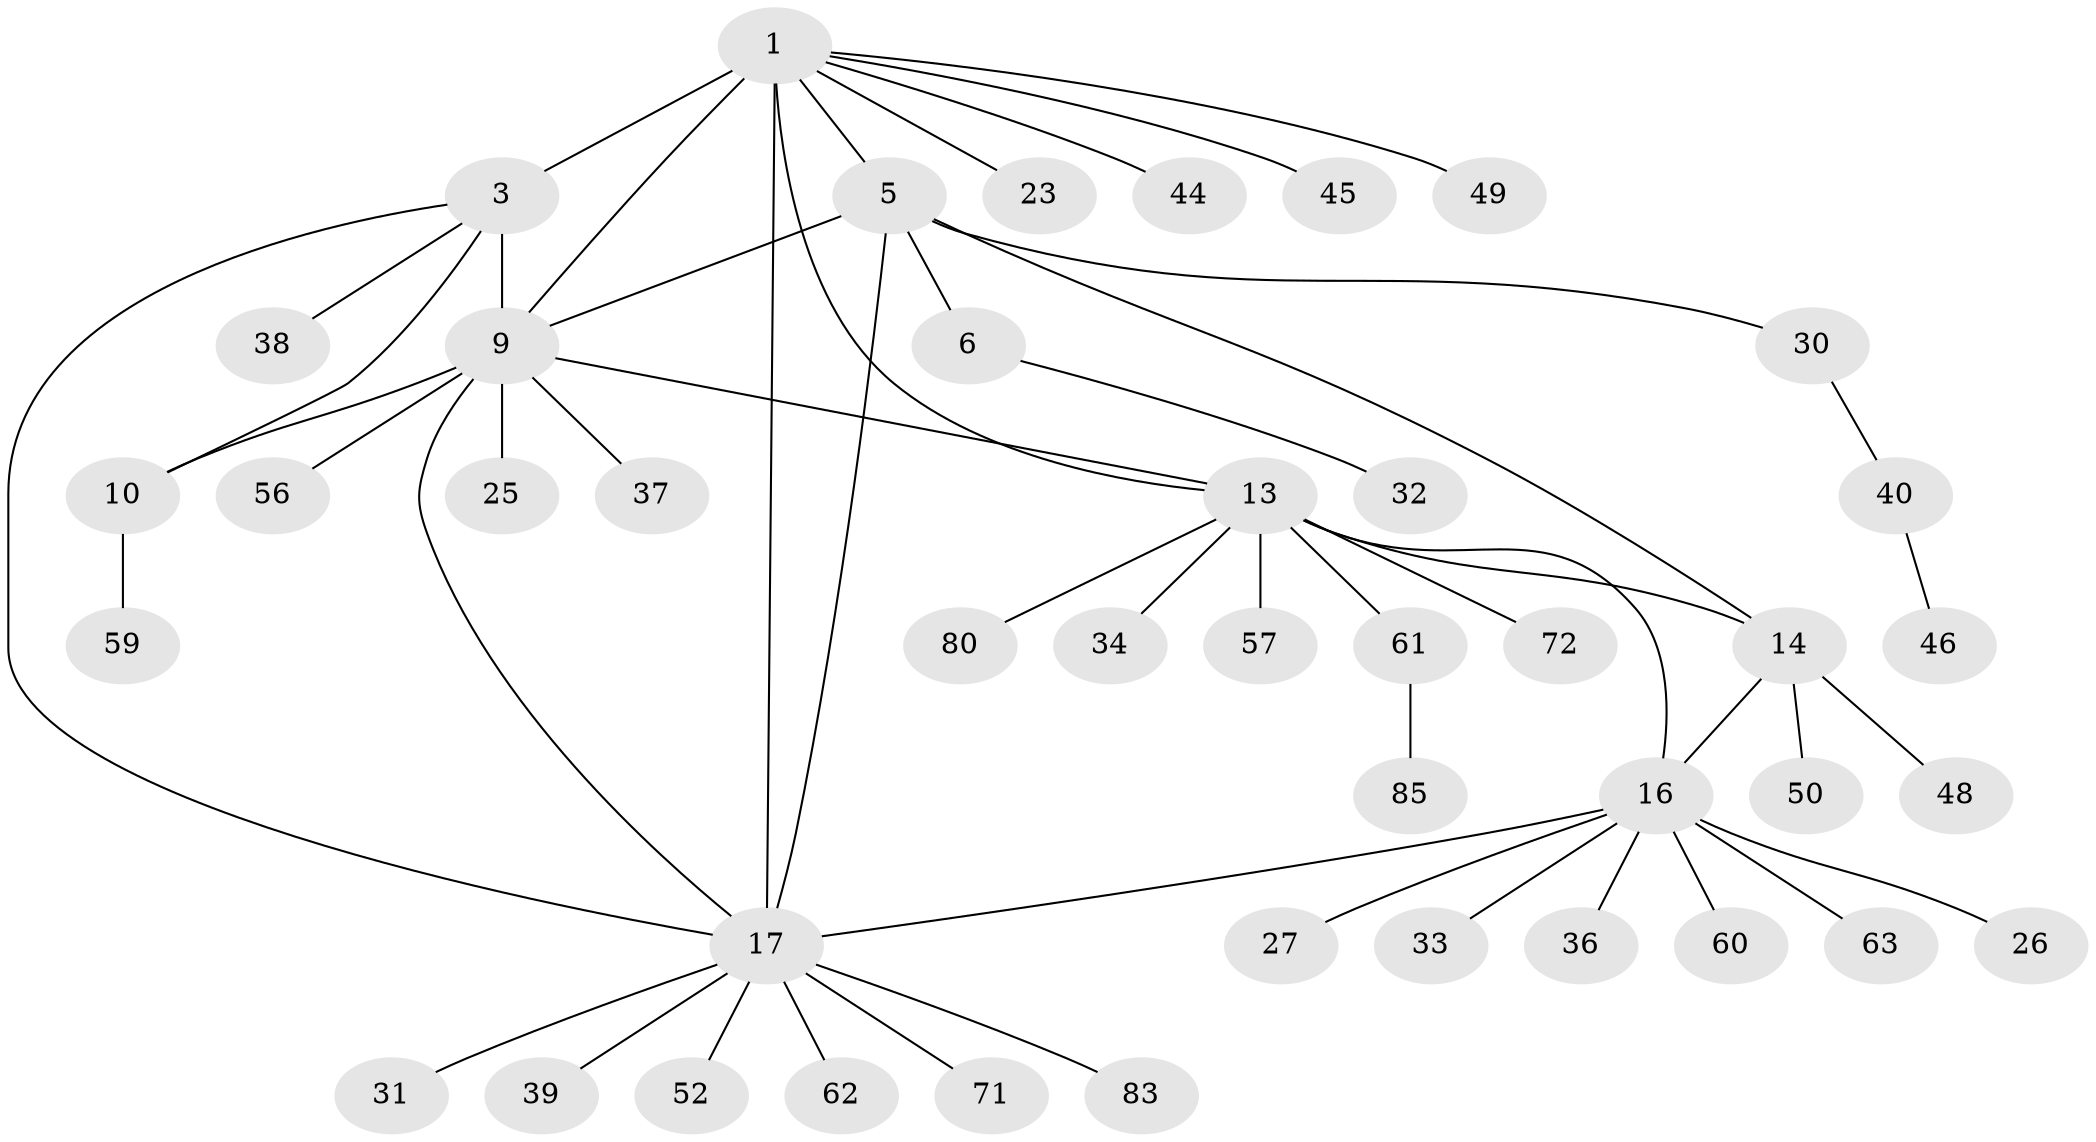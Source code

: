 // original degree distribution, {5: 0.06976744186046512, 6: 0.046511627906976744, 7: 0.046511627906976744, 4: 0.011627906976744186, 8: 0.023255813953488372, 10: 0.023255813953488372, 9: 0.011627906976744186, 1: 0.5930232558139535, 2: 0.12790697674418605, 3: 0.046511627906976744}
// Generated by graph-tools (version 1.1) at 2025/16/03/09/25 04:16:05]
// undirected, 43 vertices, 52 edges
graph export_dot {
graph [start="1"]
  node [color=gray90,style=filled];
  1 [super="+2+28+55"];
  3 [super="+11+70"];
  5 [super="+7+51+21"];
  6;
  9 [super="+12+22+67"];
  10 [super="+53+43"];
  13 [super="+54"];
  14 [super="+15+35"];
  16;
  17 [super="+19+18+20"];
  23 [super="+82"];
  25;
  26;
  27 [super="+69+42"];
  30;
  31;
  32;
  33;
  34 [super="+41"];
  36;
  37 [super="+78"];
  38;
  39 [super="+73"];
  40;
  44;
  45;
  46;
  48;
  49;
  50;
  52;
  56;
  57;
  59;
  60;
  61 [super="+76"];
  62;
  63;
  71;
  72;
  80;
  83;
  85;
  1 -- 3 [weight=3];
  1 -- 5;
  1 -- 9;
  1 -- 44;
  1 -- 13;
  1 -- 45;
  1 -- 17;
  1 -- 23;
  1 -- 49;
  3 -- 38;
  3 -- 9 [weight=2];
  3 -- 10;
  3 -- 17;
  5 -- 6 [weight=3];
  5 -- 9;
  5 -- 17;
  5 -- 30;
  5 -- 14;
  6 -- 32;
  9 -- 10 [weight=2];
  9 -- 37;
  9 -- 56;
  9 -- 17;
  9 -- 13;
  9 -- 25;
  10 -- 59;
  13 -- 14 [weight=2];
  13 -- 16;
  13 -- 34;
  13 -- 61;
  13 -- 72;
  13 -- 80;
  13 -- 57;
  14 -- 16 [weight=2];
  14 -- 48;
  14 -- 50;
  16 -- 17;
  16 -- 26;
  16 -- 27;
  16 -- 33;
  16 -- 36;
  16 -- 60;
  16 -- 63;
  17 -- 71;
  17 -- 83;
  17 -- 62;
  17 -- 31;
  17 -- 52;
  17 -- 39;
  30 -- 40;
  40 -- 46;
  61 -- 85;
}
